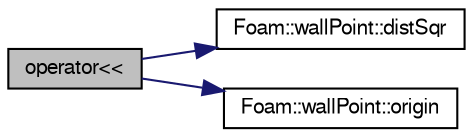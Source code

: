 digraph "operator&lt;&lt;"
{
  bgcolor="transparent";
  edge [fontname="FreeSans",fontsize="10",labelfontname="FreeSans",labelfontsize="10"];
  node [fontname="FreeSans",fontsize="10",shape=record];
  rankdir="LR";
  Node7551 [label="operator\<\<",height=0.2,width=0.4,color="black", fillcolor="grey75", style="filled", fontcolor="black"];
  Node7551 -> Node7552 [color="midnightblue",fontsize="10",style="solid",fontname="FreeSans"];
  Node7552 [label="Foam::wallPoint::distSqr",height=0.2,width=0.4,color="black",URL="$a24970.html#a39ae6410ed72159d687474cf6b1c4df0"];
  Node7551 -> Node7553 [color="midnightblue",fontsize="10",style="solid",fontname="FreeSans"];
  Node7553 [label="Foam::wallPoint::origin",height=0.2,width=0.4,color="black",URL="$a24970.html#ace9e7995e84e1df883113af86a8a524f"];
}
